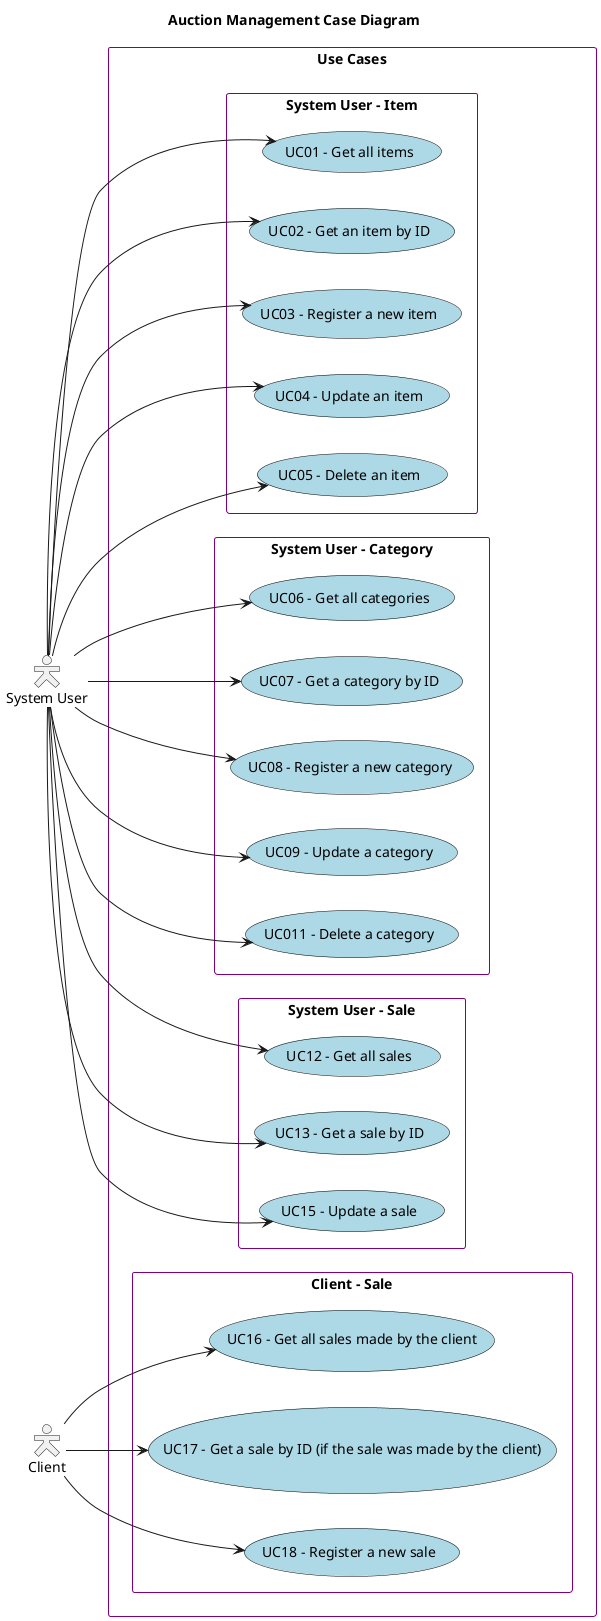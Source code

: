 @startuml
'skinparam monochrome true
skinparam packageStyle rectangle
'skinparam shadowing false
skinparam actorStyle hollow

skinparam usecase {
    BackgroundColor LightBlue
    BorderColor Black
}

skinparam rectangle{
    BorderColor Purple
}

title Auction Management Case Diagram

left to right direction

actor "System User" as SystemUser
actor "Client" as Client

rectangle "Use Cases" as usecases{
    rectangle "System User - Item" as SysUserItemUC {

        usecase "UC01 - Get all items" as UC01
        SystemUser --> UC01

        usecase "UC02 - Get an item by ID" as UC02
        SystemUser --> UC02

        usecase "UC03 - Register a new item" as UC03
        SystemUser --> UC03

        usecase "UC04 - Update an item" as UC04
        SystemUser --> UC04

        usecase "UC05 - Delete an item" as UC05
        SystemUser --> UC05
    }

    rectangle "System User - Category" as SysUserCategUC {

        usecase "UC06 - Get all categories" as UC06
        SystemUser --> UC06

        usecase "UC07 - Get a category by ID" as UC07
        SystemUser --> UC07

        usecase "UC08 - Register a new category" as UC08
        SystemUser --> UC08

        usecase "UC09 - Update a category" as UC09
        SystemUser --> UC09

        usecase "UC011 - Delete a category" as UC011
        SystemUser --> UC011
    }

    rectangle "System User - Sale" as userSaleUC {

        usecase "UC12 - Get all sales" as UC12
        SystemUser --> UC12

        usecase "UC13 - Get a sale by ID" as UC13
        SystemUser --> UC13

        usecase "UC15 - Update a sale" as UC15
        SystemUser --> UC15
    }

    rectangle "Client - Sale" as clientSaleUC {

        usecase "UC16 - Get all sales made by the client" as UC16
        Client --> UC16

        usecase "UC17 - Get a sale by ID (if the sale was made by the client)" as UC17
        Client --> UC17

        usecase "UC18 - Register a new sale" as UC18
        Client --> UC18
    }

}

@enduml